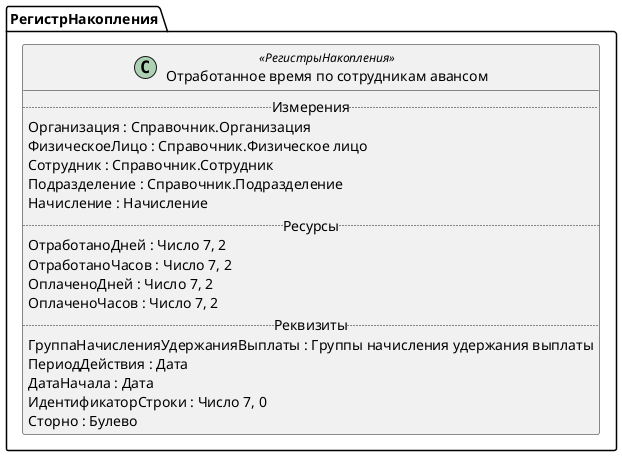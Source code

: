 ﻿@startuml ОтработанноеВремяПоСотрудникамАвансом
'!include templates.wsd
'..\include templates.wsd
class РегистрНакопления.ОтработанноеВремяПоСотрудникамАвансом as "Отработанное время по сотрудникам авансом" <<РегистрыНакопления>>
{
..Измерения..
Организация : Справочник.Организация
ФизическоеЛицо : Справочник.Физическое лицо
Сотрудник : Справочник.Сотрудник
Подразделение : Справочник.Подразделение
Начисление : Начисление
..Ресурсы..
ОтработаноДней : Число 7, 2
ОтработаноЧасов : Число 7, 2
ОплаченоДней : Число 7, 2
ОплаченоЧасов : Число 7, 2
..Реквизиты..
ГруппаНачисленияУдержанияВыплаты : Группы начисления удержания выплаты
ПериодДействия : Дата
ДатаНачала : Дата
ИдентификаторСтроки : Число 7, 0
Сторно : Булево
}
@enduml
